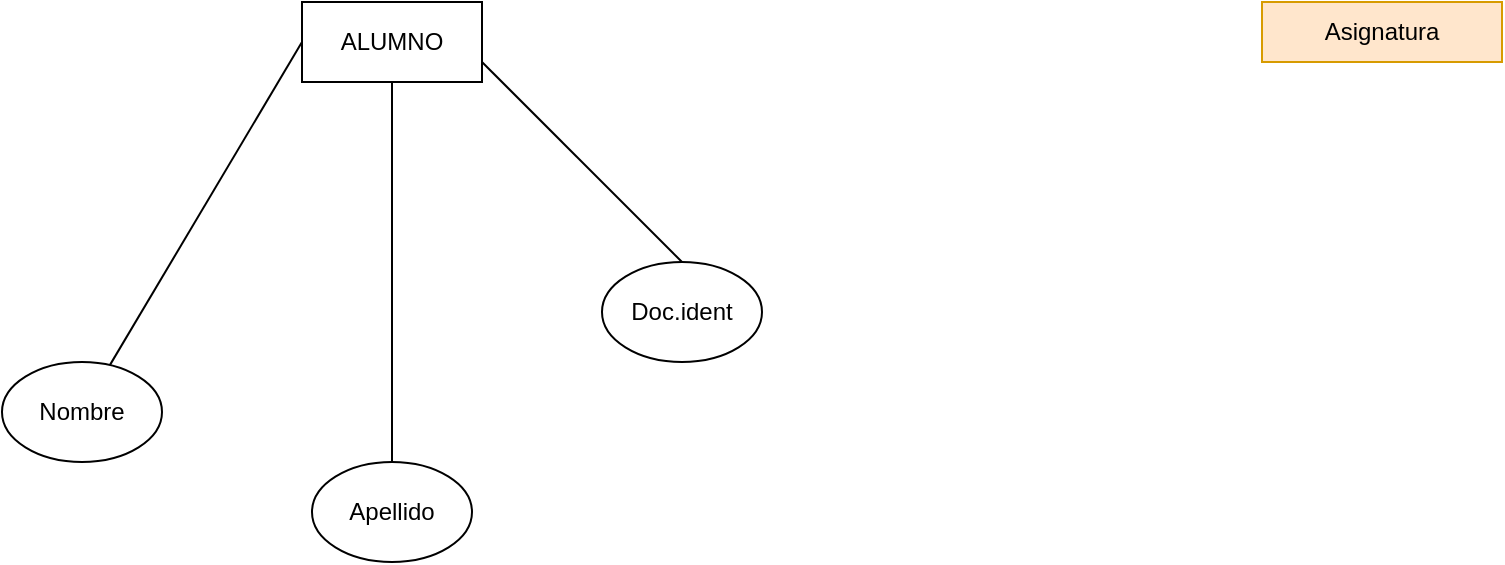 <mxfile version="22.1.17" type="github">
  <diagram id="R2lEEEUBdFMjLlhIrx00" name="Page-1">
    <mxGraphModel dx="1104" dy="588" grid="1" gridSize="10" guides="1" tooltips="1" connect="1" arrows="1" fold="1" page="1" pageScale="1" pageWidth="850" pageHeight="1100" math="0" shadow="0" extFonts="Permanent Marker^https://fonts.googleapis.com/css?family=Permanent+Marker">
      <root>
        <mxCell id="0" />
        <mxCell id="1" parent="0" />
        <mxCell id="czAPmn4BMrCCdsKKk7Zk-1" value="ALUMNO" style="rounded=0;whiteSpace=wrap;html=1;" vertex="1" parent="1">
          <mxGeometry x="190" y="25" width="90" height="40" as="geometry" />
        </mxCell>
        <mxCell id="czAPmn4BMrCCdsKKk7Zk-2" value="Nombre" style="ellipse;whiteSpace=wrap;html=1;" vertex="1" parent="1">
          <mxGeometry x="40" y="205" width="80" height="50" as="geometry" />
        </mxCell>
        <mxCell id="czAPmn4BMrCCdsKKk7Zk-3" value="Apellido" style="ellipse;whiteSpace=wrap;html=1;" vertex="1" parent="1">
          <mxGeometry x="195" y="255" width="80" height="50" as="geometry" />
        </mxCell>
        <mxCell id="czAPmn4BMrCCdsKKk7Zk-4" value="Doc.ident" style="ellipse;whiteSpace=wrap;html=1;" vertex="1" parent="1">
          <mxGeometry x="340" y="155" width="80" height="50" as="geometry" />
        </mxCell>
        <mxCell id="czAPmn4BMrCCdsKKk7Zk-5" value="" style="endArrow=none;html=1;rounded=0;entryX=0;entryY=0.5;entryDx=0;entryDy=0;" edge="1" parent="1" source="czAPmn4BMrCCdsKKk7Zk-2" target="czAPmn4BMrCCdsKKk7Zk-1">
          <mxGeometry width="50" height="50" relative="1" as="geometry">
            <mxPoint x="300" y="265" as="sourcePoint" />
            <mxPoint x="350" y="215" as="targetPoint" />
            <Array as="points" />
          </mxGeometry>
        </mxCell>
        <mxCell id="czAPmn4BMrCCdsKKk7Zk-6" value="" style="endArrow=none;html=1;rounded=0;entryX=0.5;entryY=1;entryDx=0;entryDy=0;exitX=0.5;exitY=0;exitDx=0;exitDy=0;" edge="1" parent="1" source="czAPmn4BMrCCdsKKk7Zk-3" target="czAPmn4BMrCCdsKKk7Zk-1">
          <mxGeometry width="50" height="50" relative="1" as="geometry">
            <mxPoint x="200" y="145" as="sourcePoint" />
            <mxPoint x="203" y="85" as="targetPoint" />
            <Array as="points" />
          </mxGeometry>
        </mxCell>
        <mxCell id="czAPmn4BMrCCdsKKk7Zk-7" value="" style="endArrow=none;html=1;rounded=0;entryX=1;entryY=0.75;entryDx=0;entryDy=0;exitX=0.5;exitY=0;exitDx=0;exitDy=0;" edge="1" parent="1" source="czAPmn4BMrCCdsKKk7Zk-4" target="czAPmn4BMrCCdsKKk7Zk-1">
          <mxGeometry width="50" height="50" relative="1" as="geometry">
            <mxPoint x="380" y="155" as="sourcePoint" />
            <mxPoint x="443" y="63" as="targetPoint" />
            <Array as="points" />
          </mxGeometry>
        </mxCell>
        <mxCell id="czAPmn4BMrCCdsKKk7Zk-8" value="Asignatura" style="rounded=0;whiteSpace=wrap;html=1;fillColor=#ffe6cc;strokeColor=#d79b00;" vertex="1" parent="1">
          <mxGeometry x="670" y="25" width="120" height="30" as="geometry" />
        </mxCell>
      </root>
    </mxGraphModel>
  </diagram>
</mxfile>
